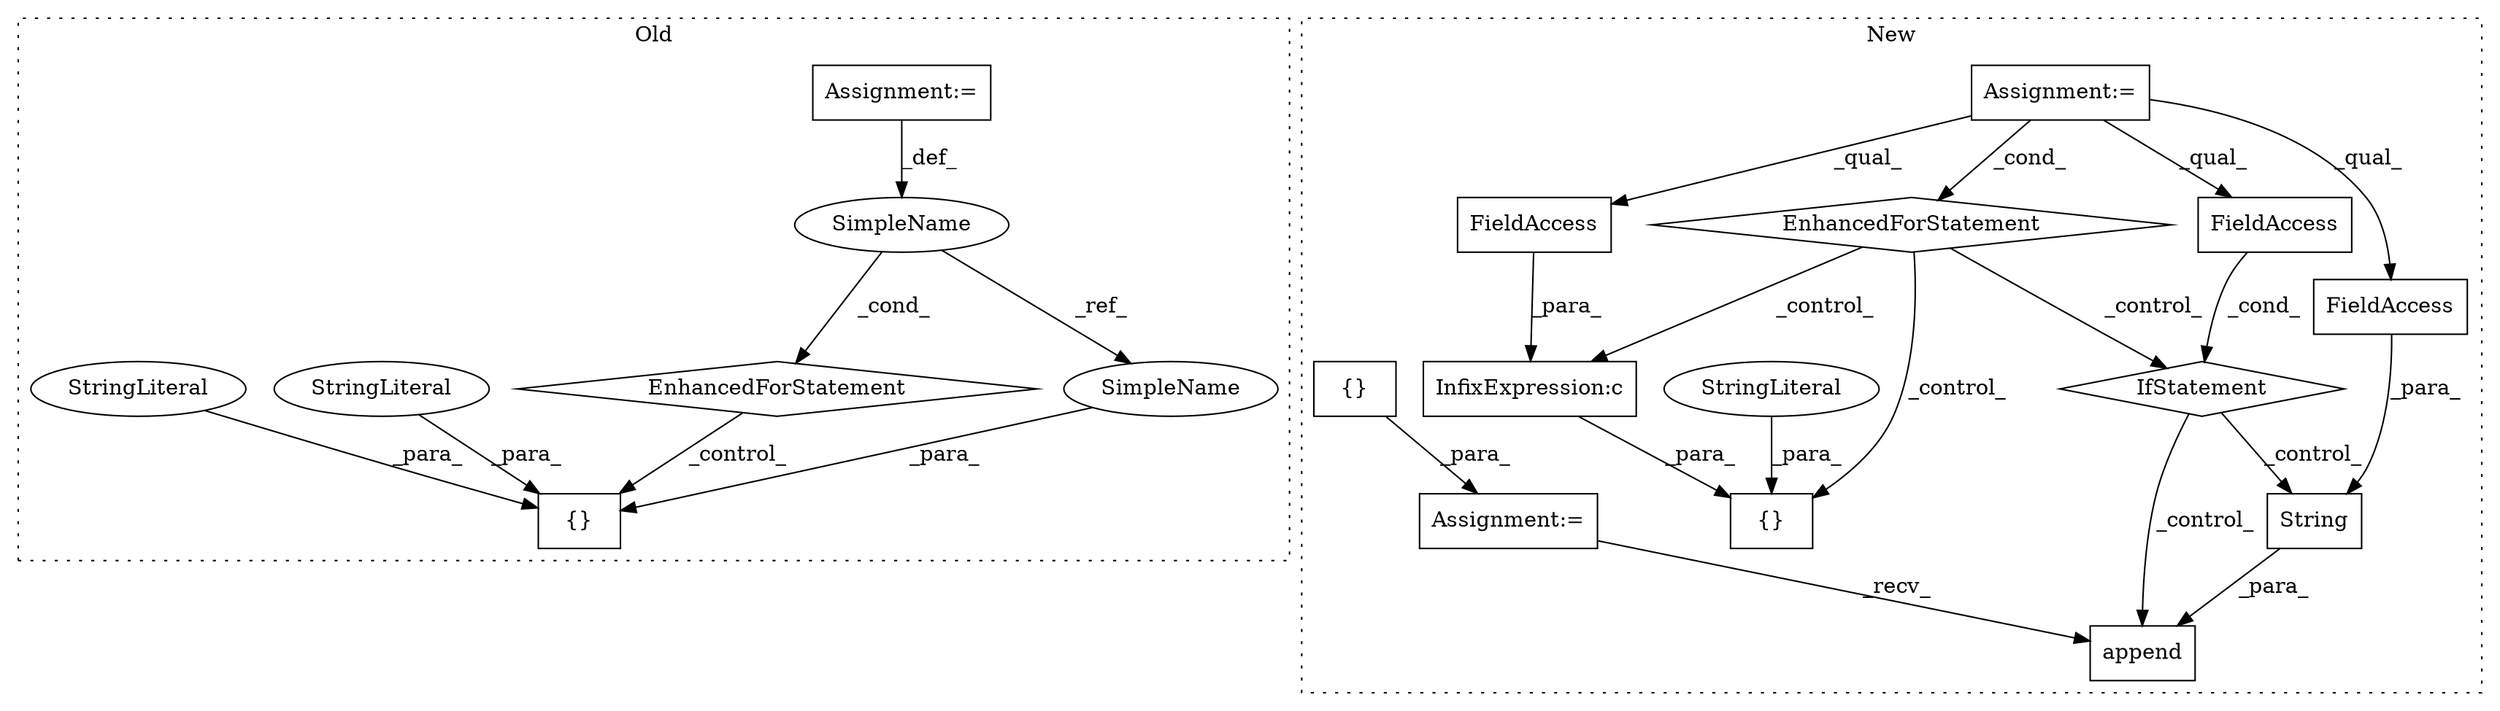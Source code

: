digraph G {
subgraph cluster0 {
1 [label="EnhancedForStatement" a="70" s="710,778" l="53,2" shape="diamond"];
3 [label="Assignment:=" a="7" s="710,778" l="53,2" shape="box"];
11 [label="{}" a="4" s="809,826" l="1,1" shape="box"];
12 [label="StringLiteral" a="45" s="810" l="9" shape="ellipse"];
17 [label="SimpleName" a="42" s="770" l="1" shape="ellipse"];
18 [label="StringLiteral" a="45" s="820" l="4" shape="ellipse"];
20 [label="SimpleName" a="42" s="825" l="1" shape="ellipse"];
label = "Old";
style="dotted";
}
subgraph cluster1 {
2 [label="append" a="32" s="913,934" l="7,1" shape="box"];
4 [label="EnhancedForStatement" a="70" s="735,809" l="53,2" shape="diamond"];
5 [label="Assignment:=" a="7" s="735,809" l="53,2" shape="box"];
6 [label="IfStatement" a="25" s="886,896" l="4,2" shape="diamond"];
7 [label="FieldAccess" a="22" s="858" l="6" shape="box"];
8 [label="FieldAccess" a="22" s="927" l="6" shape="box"];
9 [label="Assignment:=" a="7" s="714" l="1" shape="box"];
10 [label="{}" a="4" s="727" l="2" shape="box"];
13 [label="String" a="32" s="920,933" l="7,1" shape="box"];
14 [label="{}" a="4" s="840,876" l="1,1" shape="box"];
15 [label="InfixExpression:c" a="27" s="864" l="4" shape="box"];
16 [label="FieldAccess" a="22" s="890" l="6" shape="box"];
19 [label="StringLiteral" a="45" s="841" l="9" shape="ellipse"];
label = "New";
style="dotted";
}
1 -> 11 [label="_control_"];
3 -> 17 [label="_def_"];
4 -> 6 [label="_control_"];
4 -> 15 [label="_control_"];
4 -> 14 [label="_control_"];
5 -> 8 [label="_qual_"];
5 -> 4 [label="_cond_"];
5 -> 16 [label="_qual_"];
5 -> 7 [label="_qual_"];
6 -> 13 [label="_control_"];
6 -> 2 [label="_control_"];
7 -> 15 [label="_para_"];
8 -> 13 [label="_para_"];
9 -> 2 [label="_recv_"];
10 -> 9 [label="_para_"];
12 -> 11 [label="_para_"];
13 -> 2 [label="_para_"];
15 -> 14 [label="_para_"];
16 -> 6 [label="_cond_"];
17 -> 1 [label="_cond_"];
17 -> 20 [label="_ref_"];
18 -> 11 [label="_para_"];
19 -> 14 [label="_para_"];
20 -> 11 [label="_para_"];
}